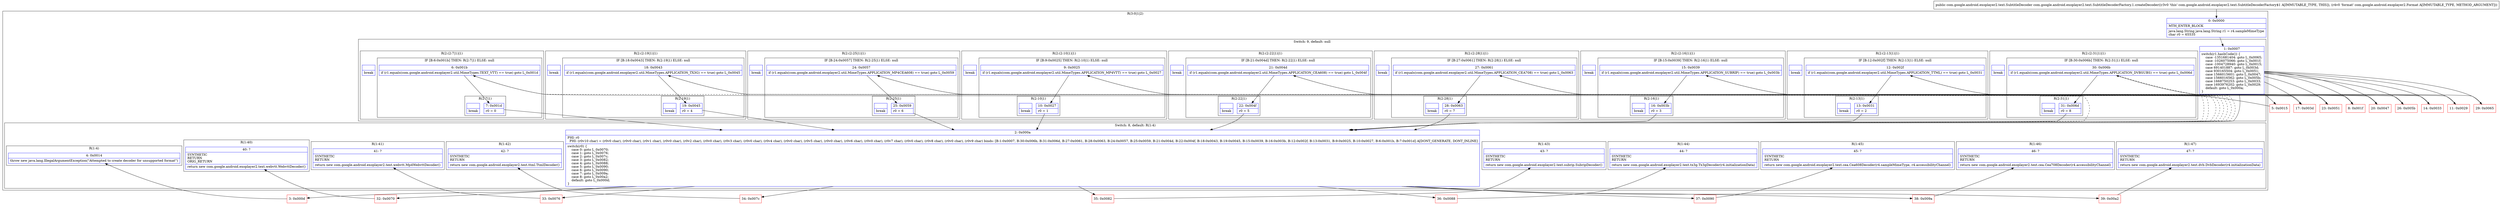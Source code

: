 digraph "CFG forcom.google.android.exoplayer2.text.SubtitleDecoderFactory.1.createDecoder(Lcom\/google\/android\/exoplayer2\/Format;)Lcom\/google\/android\/exoplayer2\/text\/SubtitleDecoder;" {
subgraph cluster_Region_1588436096 {
label = "R(3:0|1|2)";
node [shape=record,color=blue];
Node_0 [shape=record,label="{0\:\ 0x0000|MTH_ENTER_BLOCK\l|java.lang.String java.lang.String r1 = r4.sampleMimeType\lchar r0 = 65535\l}"];
subgraph cluster_SwitchRegion_1566404858 {
label = "Switch: 9, default: null";
node [shape=record,color=blue];
Node_1 [shape=record,label="{1\:\ 0x0007|switch(r1.hashCode()) \{\l    case \-1351681404: goto L_0x0065;\l    case \-1026075066: goto L_0x001f;\l    case \-1004728940: goto L_0x0015;\l    case 691401887: goto L_0x003d;\l    case 930165504: goto L_0x0051;\l    case 1566015601: goto L_0x0047;\l    case 1566016562: goto L_0x005b;\l    case 1668750253: goto L_0x0033;\l    case 1693976202: goto L_0x0029;\l    default: goto L_0x000a;\l\}\l}"];
subgraph cluster_Region_1149178261 {
label = "R(2:(2:31|1)|1)";
node [shape=record,color=blue];
subgraph cluster_IfRegion_1494264200 {
label = "IF [B:30:0x006b] THEN: R(2:31|1) ELSE: null";
node [shape=record,color=blue];
Node_30 [shape=record,label="{30\:\ 0x006b|if (r1.equals(com.google.android.exoplayer2.util.MimeTypes.APPLICATION_DVBSUBS) == true) goto L_0x006d\l}"];
subgraph cluster_Region_140861575 {
label = "R(2:31|1)";
node [shape=record,color=blue];
Node_31 [shape=record,label="{31\:\ 0x006d|r0 = 8\l}"];
Node_InsnContainer_569558069 [shape=record,label="{|break\l}"];
}
}
Node_InsnContainer_452089283 [shape=record,label="{|break\l}"];
}
subgraph cluster_Region_1512398539 {
label = "R(2:(2:10|1)|1)";
node [shape=record,color=blue];
subgraph cluster_IfRegion_1345118765 {
label = "IF [B:9:0x0025] THEN: R(2:10|1) ELSE: null";
node [shape=record,color=blue];
Node_9 [shape=record,label="{9\:\ 0x0025|if (r1.equals(com.google.android.exoplayer2.util.MimeTypes.APPLICATION_MP4VTT) == true) goto L_0x0027\l}"];
subgraph cluster_Region_706159856 {
label = "R(2:10|1)";
node [shape=record,color=blue];
Node_10 [shape=record,label="{10\:\ 0x0027|r0 = 1\l}"];
Node_InsnContainer_1726619555 [shape=record,label="{|break\l}"];
}
}
Node_InsnContainer_1368304679 [shape=record,label="{|break\l}"];
}
subgraph cluster_Region_1507501976 {
label = "R(2:(2:7|1)|1)";
node [shape=record,color=blue];
subgraph cluster_IfRegion_1658268980 {
label = "IF [B:6:0x001b] THEN: R(2:7|1) ELSE: null";
node [shape=record,color=blue];
Node_6 [shape=record,label="{6\:\ 0x001b|if (r1.equals(com.google.android.exoplayer2.util.MimeTypes.TEXT_VTT) == true) goto L_0x001d\l}"];
subgraph cluster_Region_117690966 {
label = "R(2:7|1)";
node [shape=record,color=blue];
Node_7 [shape=record,label="{7\:\ 0x001d|r0 = 0\l}"];
Node_InsnContainer_695822702 [shape=record,label="{|break\l}"];
}
}
Node_InsnContainer_525888741 [shape=record,label="{|break\l}"];
}
subgraph cluster_Region_991102141 {
label = "R(2:(2:19|1)|1)";
node [shape=record,color=blue];
subgraph cluster_IfRegion_1421564724 {
label = "IF [B:18:0x0043] THEN: R(2:19|1) ELSE: null";
node [shape=record,color=blue];
Node_18 [shape=record,label="{18\:\ 0x0043|if (r1.equals(com.google.android.exoplayer2.util.MimeTypes.APPLICATION_TX3G) == true) goto L_0x0045\l}"];
subgraph cluster_Region_1760082478 {
label = "R(2:19|1)";
node [shape=record,color=blue];
Node_19 [shape=record,label="{19\:\ 0x0045|r0 = 4\l}"];
Node_InsnContainer_939098656 [shape=record,label="{|break\l}"];
}
}
Node_InsnContainer_1437183912 [shape=record,label="{|break\l}"];
}
subgraph cluster_Region_164290236 {
label = "R(2:(2:25|1)|1)";
node [shape=record,color=blue];
subgraph cluster_IfRegion_138147010 {
label = "IF [B:24:0x0057] THEN: R(2:25|1) ELSE: null";
node [shape=record,color=blue];
Node_24 [shape=record,label="{24\:\ 0x0057|if (r1.equals(com.google.android.exoplayer2.util.MimeTypes.APPLICATION_MP4CEA608) == true) goto L_0x0059\l}"];
subgraph cluster_Region_1657373451 {
label = "R(2:25|1)";
node [shape=record,color=blue];
Node_25 [shape=record,label="{25\:\ 0x0059|r0 = 6\l}"];
Node_InsnContainer_710870484 [shape=record,label="{|break\l}"];
}
}
Node_InsnContainer_1363966525 [shape=record,label="{|break\l}"];
}
subgraph cluster_Region_1233144659 {
label = "R(2:(2:22|1)|1)";
node [shape=record,color=blue];
subgraph cluster_IfRegion_1068581474 {
label = "IF [B:21:0x004d] THEN: R(2:22|1) ELSE: null";
node [shape=record,color=blue];
Node_21 [shape=record,label="{21\:\ 0x004d|if (r1.equals(com.google.android.exoplayer2.util.MimeTypes.APPLICATION_CEA608) == true) goto L_0x004f\l}"];
subgraph cluster_Region_1261083284 {
label = "R(2:22|1)";
node [shape=record,color=blue];
Node_22 [shape=record,label="{22\:\ 0x004f|r0 = 5\l}"];
Node_InsnContainer_383796193 [shape=record,label="{|break\l}"];
}
}
Node_InsnContainer_1153668428 [shape=record,label="{|break\l}"];
}
subgraph cluster_Region_1986826875 {
label = "R(2:(2:28|1)|1)";
node [shape=record,color=blue];
subgraph cluster_IfRegion_1691641389 {
label = "IF [B:27:0x0061] THEN: R(2:28|1) ELSE: null";
node [shape=record,color=blue];
Node_27 [shape=record,label="{27\:\ 0x0061|if (r1.equals(com.google.android.exoplayer2.util.MimeTypes.APPLICATION_CEA708) == true) goto L_0x0063\l}"];
subgraph cluster_Region_1330092712 {
label = "R(2:28|1)";
node [shape=record,color=blue];
Node_28 [shape=record,label="{28\:\ 0x0063|r0 = 7\l}"];
Node_InsnContainer_1040028982 [shape=record,label="{|break\l}"];
}
}
Node_InsnContainer_689317411 [shape=record,label="{|break\l}"];
}
subgraph cluster_Region_1898430392 {
label = "R(2:(2:16|1)|1)";
node [shape=record,color=blue];
subgraph cluster_IfRegion_1790505848 {
label = "IF [B:15:0x0039] THEN: R(2:16|1) ELSE: null";
node [shape=record,color=blue];
Node_15 [shape=record,label="{15\:\ 0x0039|if (r1.equals(com.google.android.exoplayer2.util.MimeTypes.APPLICATION_SUBRIP) == true) goto L_0x003b\l}"];
subgraph cluster_Region_453640001 {
label = "R(2:16|1)";
node [shape=record,color=blue];
Node_16 [shape=record,label="{16\:\ 0x003b|r0 = 3\l}"];
Node_InsnContainer_1674183853 [shape=record,label="{|break\l}"];
}
}
Node_InsnContainer_844069319 [shape=record,label="{|break\l}"];
}
subgraph cluster_Region_720402067 {
label = "R(2:(2:13|1)|1)";
node [shape=record,color=blue];
subgraph cluster_IfRegion_1039304457 {
label = "IF [B:12:0x002f] THEN: R(2:13|1) ELSE: null";
node [shape=record,color=blue];
Node_12 [shape=record,label="{12\:\ 0x002f|if (r1.equals(com.google.android.exoplayer2.util.MimeTypes.APPLICATION_TTML) == true) goto L_0x0031\l}"];
subgraph cluster_Region_896988912 {
label = "R(2:13|1)";
node [shape=record,color=blue];
Node_13 [shape=record,label="{13\:\ 0x0031|r0 = 2\l}"];
Node_InsnContainer_1718015498 [shape=record,label="{|break\l}"];
}
}
Node_InsnContainer_1438275847 [shape=record,label="{|break\l}"];
}
}
subgraph cluster_SwitchRegion_1403311616 {
label = "Switch: 8, default: R(1:4)";
node [shape=record,color=blue];
Node_2 [shape=record,label="{2\:\ 0x000a|PHI: r0 \l  PHI: (r0v10 char) = (r0v0 char), (r0v0 char), (r0v1 char), (r0v0 char), (r0v2 char), (r0v0 char), (r0v3 char), (r0v0 char), (r0v4 char), (r0v0 char), (r0v5 char), (r0v0 char), (r0v6 char), (r0v0 char), (r0v7 char), (r0v0 char), (r0v8 char), (r0v0 char), (r0v9 char) binds: [B:1:0x0007, B:30:0x006b, B:31:0x006d, B:27:0x0061, B:28:0x0063, B:24:0x0057, B:25:0x0059, B:21:0x004d, B:22:0x004f, B:18:0x0043, B:19:0x0045, B:15:0x0039, B:16:0x003b, B:12:0x002f, B:13:0x0031, B:9:0x0025, B:10:0x0027, B:6:0x001b, B:7:0x001d] A[DONT_GENERATE, DONT_INLINE]\l|switch(r0) \{\l    case 0: goto L_0x0070;\l    case 1: goto L_0x0076;\l    case 2: goto L_0x007c;\l    case 3: goto L_0x0082;\l    case 4: goto L_0x0088;\l    case 5: goto L_0x0090;\l    case 6: goto L_0x0090;\l    case 7: goto L_0x009a;\l    case 8: goto L_0x00a2;\l    default: goto L_0x000d;\l\}\l}"];
subgraph cluster_Region_485659446 {
label = "R(1:40)";
node [shape=record,color=blue];
Node_40 [shape=record,label="{40\:\ ?|SYNTHETIC\lRETURN\lORIG_RETURN\l|return new com.google.android.exoplayer2.text.webvtt.WebvttDecoder()\l}"];
}
subgraph cluster_Region_891235029 {
label = "R(1:41)";
node [shape=record,color=blue];
Node_41 [shape=record,label="{41\:\ ?|SYNTHETIC\lRETURN\l|return new com.google.android.exoplayer2.text.webvtt.Mp4WebvttDecoder()\l}"];
}
subgraph cluster_Region_1704557818 {
label = "R(1:42)";
node [shape=record,color=blue];
Node_42 [shape=record,label="{42\:\ ?|SYNTHETIC\lRETURN\l|return new com.google.android.exoplayer2.text.ttml.TtmlDecoder()\l}"];
}
subgraph cluster_Region_1651270447 {
label = "R(1:43)";
node [shape=record,color=blue];
Node_43 [shape=record,label="{43\:\ ?|SYNTHETIC\lRETURN\l|return new com.google.android.exoplayer2.text.subrip.SubripDecoder()\l}"];
}
subgraph cluster_Region_1779382135 {
label = "R(1:44)";
node [shape=record,color=blue];
Node_44 [shape=record,label="{44\:\ ?|SYNTHETIC\lRETURN\l|return new com.google.android.exoplayer2.text.tx3g.Tx3gDecoder(r4.initializationData)\l}"];
}
subgraph cluster_Region_646635873 {
label = "R(1:45)";
node [shape=record,color=blue];
Node_45 [shape=record,label="{45\:\ ?|SYNTHETIC\lRETURN\l|return new com.google.android.exoplayer2.text.cea.Cea608Decoder(r4.sampleMimeType, r4.accessibilityChannel)\l}"];
}
subgraph cluster_Region_140130278 {
label = "R(1:46)";
node [shape=record,color=blue];
Node_46 [shape=record,label="{46\:\ ?|SYNTHETIC\lRETURN\l|return new com.google.android.exoplayer2.text.cea.Cea708Decoder(r4.accessibilityChannel)\l}"];
}
subgraph cluster_Region_162416857 {
label = "R(1:47)";
node [shape=record,color=blue];
Node_47 [shape=record,label="{47\:\ ?|SYNTHETIC\lRETURN\l|return new com.google.android.exoplayer2.text.dvb.DvbDecoder(r4.initializationData)\l}"];
}
subgraph cluster_Region_445215252 {
label = "R(1:4)";
node [shape=record,color=blue];
Node_4 [shape=record,label="{4\:\ 0x0014|throw new java.lang.IllegalArgumentException(\"Attempted to create decoder for unsupported format\")\l}"];
}
}
}
Node_3 [shape=record,color=red,label="{3\:\ 0x000d}"];
Node_5 [shape=record,color=red,label="{5\:\ 0x0015}"];
Node_8 [shape=record,color=red,label="{8\:\ 0x001f}"];
Node_11 [shape=record,color=red,label="{11\:\ 0x0029}"];
Node_14 [shape=record,color=red,label="{14\:\ 0x0033}"];
Node_17 [shape=record,color=red,label="{17\:\ 0x003d}"];
Node_20 [shape=record,color=red,label="{20\:\ 0x0047}"];
Node_23 [shape=record,color=red,label="{23\:\ 0x0051}"];
Node_26 [shape=record,color=red,label="{26\:\ 0x005b}"];
Node_29 [shape=record,color=red,label="{29\:\ 0x0065}"];
Node_32 [shape=record,color=red,label="{32\:\ 0x0070}"];
Node_33 [shape=record,color=red,label="{33\:\ 0x0076}"];
Node_34 [shape=record,color=red,label="{34\:\ 0x007c}"];
Node_35 [shape=record,color=red,label="{35\:\ 0x0082}"];
Node_36 [shape=record,color=red,label="{36\:\ 0x0088}"];
Node_37 [shape=record,color=red,label="{37\:\ 0x0090}"];
Node_38 [shape=record,color=red,label="{38\:\ 0x009a}"];
Node_39 [shape=record,color=red,label="{39\:\ 0x00a2}"];
MethodNode[shape=record,label="{public com.google.android.exoplayer2.text.SubtitleDecoder com.google.android.exoplayer2.text.SubtitleDecoderFactory.1.createDecoder((r3v0 'this' com.google.android.exoplayer2.text.SubtitleDecoderFactory$1 A[IMMUTABLE_TYPE, THIS]), (r4v0 'format' com.google.android.exoplayer2.Format A[IMMUTABLE_TYPE, METHOD_ARGUMENT])) }"];
MethodNode -> Node_0;
Node_0 -> Node_1;
Node_1 -> Node_2;
Node_1 -> Node_5;
Node_1 -> Node_8;
Node_1 -> Node_11;
Node_1 -> Node_14;
Node_1 -> Node_17;
Node_1 -> Node_20;
Node_1 -> Node_23;
Node_1 -> Node_26;
Node_1 -> Node_29;
Node_30 -> Node_2[style=dashed];
Node_30 -> Node_31;
Node_31 -> Node_2;
Node_9 -> Node_2[style=dashed];
Node_9 -> Node_10;
Node_10 -> Node_2;
Node_6 -> Node_2[style=dashed];
Node_6 -> Node_7;
Node_7 -> Node_2;
Node_18 -> Node_2[style=dashed];
Node_18 -> Node_19;
Node_19 -> Node_2;
Node_24 -> Node_2[style=dashed];
Node_24 -> Node_25;
Node_25 -> Node_2;
Node_21 -> Node_2[style=dashed];
Node_21 -> Node_22;
Node_22 -> Node_2;
Node_27 -> Node_2[style=dashed];
Node_27 -> Node_28;
Node_28 -> Node_2;
Node_15 -> Node_2[style=dashed];
Node_15 -> Node_16;
Node_16 -> Node_2;
Node_12 -> Node_2[style=dashed];
Node_12 -> Node_13;
Node_13 -> Node_2;
Node_2 -> Node_3;
Node_2 -> Node_32;
Node_2 -> Node_33;
Node_2 -> Node_34;
Node_2 -> Node_35;
Node_2 -> Node_36;
Node_2 -> Node_37;
Node_2 -> Node_38;
Node_2 -> Node_39;
Node_3 -> Node_4;
Node_5 -> Node_6;
Node_8 -> Node_9;
Node_11 -> Node_12;
Node_14 -> Node_15;
Node_17 -> Node_18;
Node_20 -> Node_21;
Node_23 -> Node_24;
Node_26 -> Node_27;
Node_29 -> Node_30;
Node_32 -> Node_40;
Node_33 -> Node_41;
Node_34 -> Node_42;
Node_35 -> Node_43;
Node_36 -> Node_44;
Node_37 -> Node_45;
Node_38 -> Node_46;
Node_39 -> Node_47;
}

